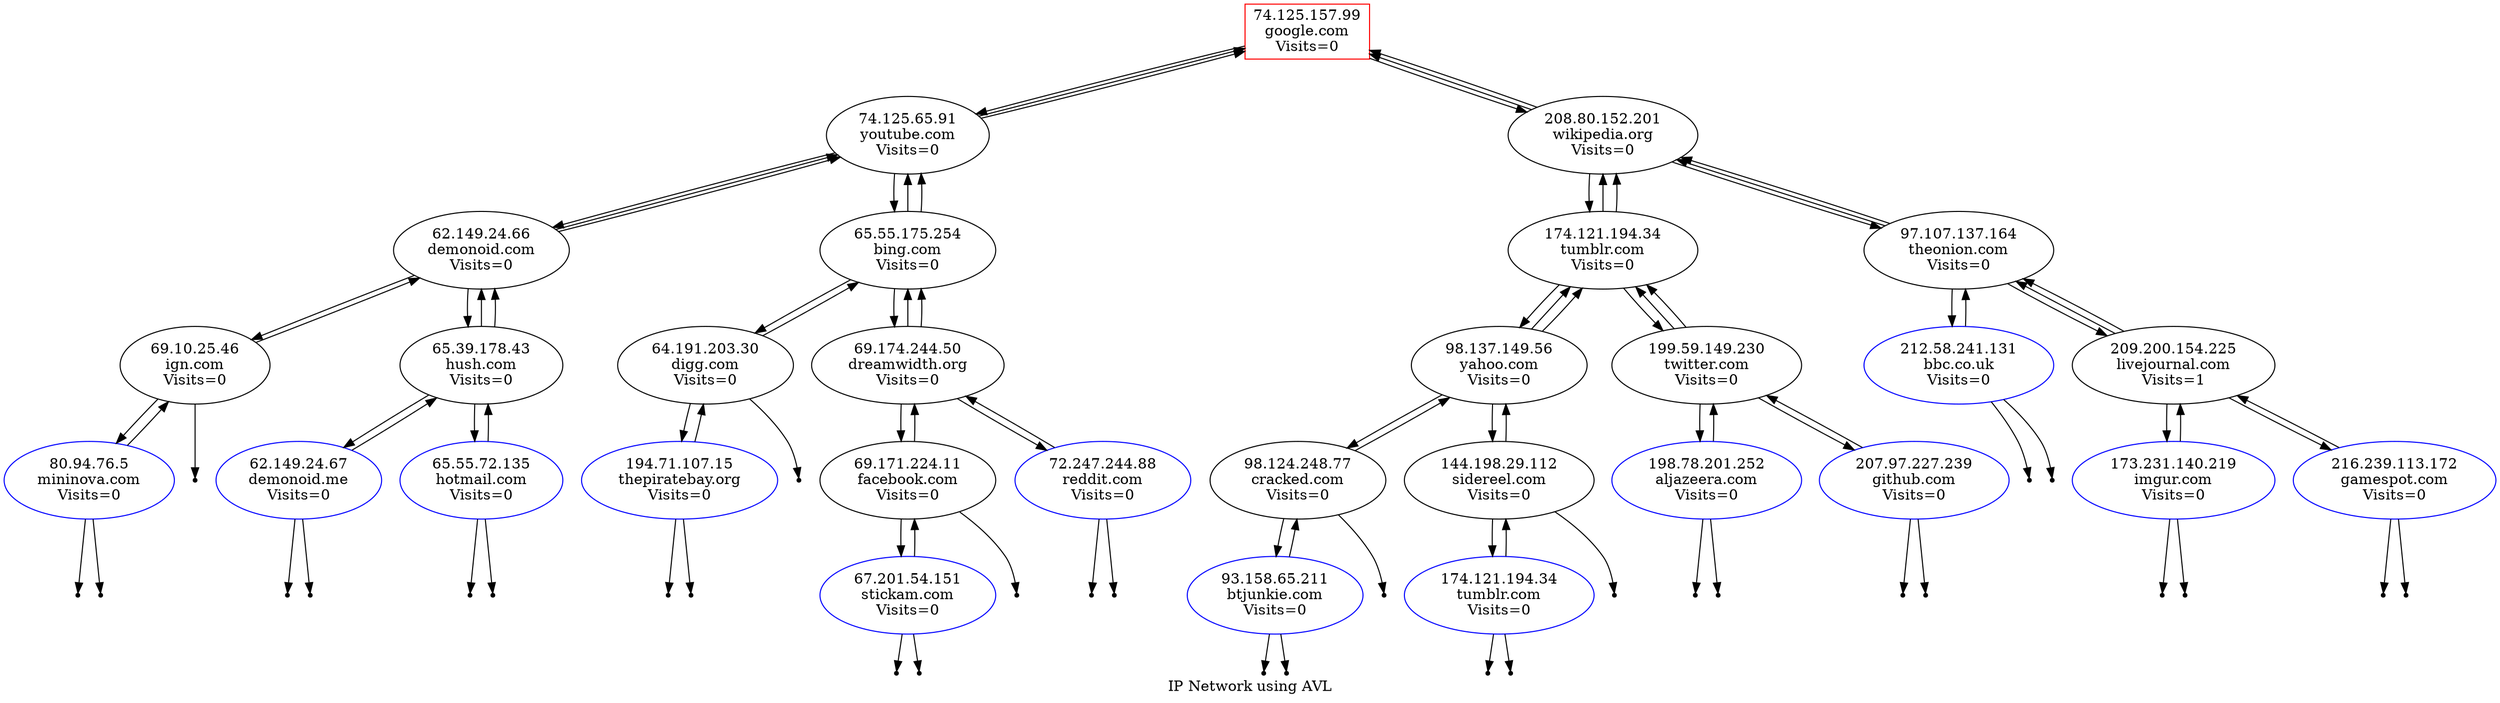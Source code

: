 digraph AVL
{
label = "IP Network using AVL"
7 [label="74.125.157.99\ngoogle.com\nVisits=0", shape = box, color = "#ff0000"];
8 [label="74.125.65.91\nyoutube.com\nVisits=0"];
23 [label="62.149.24.66\ndemonoid.com\nVisits=0"];
16 [label="69.10.25.46\nign.com\nVisits=0"];
21 [label="80.94.76.5\nmininova.com\nVisits=0"];
14 [label="65.39.178.43\nhush.com\nVisits=0"];
24 [label="62.149.24.67\ndemonoid.me\nVisits=0"];
10 [label="65.55.72.135\nhotmail.com\nVisits=0"];
11 [label="65.55.175.254\nbing.com\nVisits=0"];
12 [label="64.191.203.30\ndigg.com\nVisits=0"];
20 [label="194.71.107.15\nthepiratebay.org\nVisits=0"];
29 [label="69.174.244.50\ndreamwidth.org\nVisits=0"];
25 [label="69.171.224.11\nfacebook.com\nVisits=0"];
30 [label="67.201.54.151\nstickam.com\nVisits=0"];
5 [label="72.247.244.88\nreddit.com\nVisits=0"];
2 [label="208.80.152.201\nwikipedia.org\nVisits=0"];
1 [label="174.121.194.34\ntumblr.com\nVisits=0"];
9 [label="98.137.149.56\nyahoo.com\nVisits=0"];
17 [label="98.124.248.77\ncracked.com\nVisits=0"];
22 [label="93.158.65.211\nbtjunkie.com\nVisits=0"];
18 [label="144.198.29.112\nsidereel.com\nVisits=0"];
27 [label="174.121.194.34\ntumblr.com\nVisits=0"];
26 [label="199.59.149.230\ntwitter.com\nVisits=0"];
4 [label="198.78.201.252\naljazeera.com\nVisits=0"];
19 [label="207.97.227.239\ngithub.com\nVisits=0"];
13 [label="97.107.137.164\ntheonion.com\nVisits=0"];
3 [label="212.58.241.131\nbbc.co.uk\nVisits=0"];
28 [label="209.200.154.225\nlivejournal.com\nVisits=1"];
6 [label="173.231.140.219\nimgur.com\nVisits=0"];
15 [label="216.239.113.172\ngamespot.com\nVisits=0"];
7 -> 8 ;
7 -> 2;
8 -> 23;
8 -> 7;
8 -> 11;
8 -> 7;
2 -> 1;
2 -> 7;
2 -> 13;
2 -> 7;
23 -> 16;
23 -> 8;
23 -> 14;
23 -> 8;
11 -> 12;
11 -> 8;
11 -> 29;
11 -> 8;
1 -> 9;
1 -> 2;
1 -> 26;
1 -> 2;
13 -> 3;
13 -> 2;
13 -> 28;
13 -> 2;
16 -> 21;
16 -> 23;
NULL1 [shape=point];
 16 -> NULL1;
14 -> 24;
14 -> 23;
14 -> 10;
14 -> 23;
12 -> 20;
12 -> 11;
NULL2 [shape=point];
 12 -> NULL2;
29 -> 25;
29 -> 11;
29 -> 5;
29 -> 11;
9 -> 17;
9 -> 1;
9 -> 18;
9 -> 1;
26 -> 4;
26 -> 1;
26 -> 19;
26 -> 1;
3[color = "blue"];3->13;NULL3 [shape=point];
 3 -> NULL3;
NULL4 [shape=point];
 3 -> NULL4;
28 -> 6;
28 -> 13;
28 -> 15;
28 -> 13;
21[color = "blue"];21->16;NULL5 [shape=point];
 21 -> NULL5;
NULL6 [shape=point];
 21 -> NULL6;
24[color = "blue"];24->14;NULL7 [shape=point];
 24 -> NULL7;
NULL8 [shape=point];
 24 -> NULL8;
10[color = "blue"];10->14;NULL9 [shape=point];
 10 -> NULL9;
NULL10 [shape=point];
 10 -> NULL10;
20[color = "blue"];20->12;NULL11 [shape=point];
 20 -> NULL11;
NULL12 [shape=point];
 20 -> NULL12;
25 -> 30;
25 -> 29;
NULL13 [shape=point];
 25 -> NULL13;
5[color = "blue"];5->29;NULL14 [shape=point];
 5 -> NULL14;
NULL15 [shape=point];
 5 -> NULL15;
17 -> 22;
17 -> 9;
NULL16 [shape=point];
 17 -> NULL16;
NULL17 [shape=point];
 18 -> NULL17;
18 -> 27;
18 -> 9;
4[color = "blue"];4->26;NULL18 [shape=point];
 4 -> NULL18;
NULL19 [shape=point];
 4 -> NULL19;
19[color = "blue"];19->26;NULL20 [shape=point];
 19 -> NULL20;
NULL21 [shape=point];
 19 -> NULL21;
6[color = "blue"];6->28;NULL22 [shape=point];
 6 -> NULL22;
NULL23 [shape=point];
 6 -> NULL23;
15[color = "blue"];15->28;NULL24 [shape=point];
 15 -> NULL24;
NULL25 [shape=point];
 15 -> NULL25;
30[color = "blue"];30->25;NULL26 [shape=point];
 30 -> NULL26;
NULL27 [shape=point];
 30 -> NULL27;
22[color = "blue"];22->17;NULL28 [shape=point];
 22 -> NULL28;
NULL29 [shape=point];
 22 -> NULL29;
27[color = "blue"];27->18;NULL30 [shape=point];
 27 -> NULL30;
NULL31 [shape=point];
 27 -> NULL31;

}